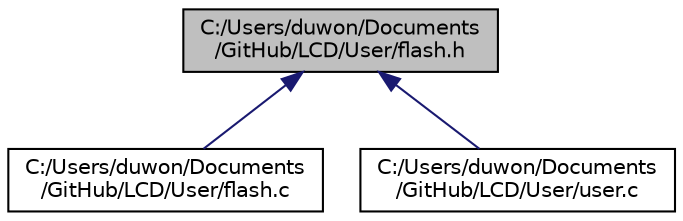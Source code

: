 digraph "C:/Users/duwon/Documents/GitHub/LCD/User/flash.h"
{
 // LATEX_PDF_SIZE
  edge [fontname="Helvetica",fontsize="10",labelfontname="Helvetica",labelfontsize="10"];
  node [fontname="Helvetica",fontsize="10",shape=record];
  Node1 [label="C:/Users/duwon/Documents\l/GitHub/LCD/User/flash.h",height=0.2,width=0.4,color="black", fillcolor="grey75", style="filled", fontcolor="black",tooltip=" "];
  Node1 -> Node2 [dir="back",color="midnightblue",fontsize="10",style="solid"];
  Node2 [label="C:/Users/duwon/Documents\l/GitHub/LCD/User/flash.c",height=0.2,width=0.4,color="black", fillcolor="white", style="filled",URL="$flash_8c.html",tooltip="N25Q Flash 제어"];
  Node1 -> Node3 [dir="back",color="midnightblue",fontsize="10",style="solid"];
  Node3 [label="C:/Users/duwon/Documents\l/GitHub/LCD/User/user.c",height=0.2,width=0.4,color="black", fillcolor="white", style="filled",URL="$user_8c.html",tooltip=" "];
}

